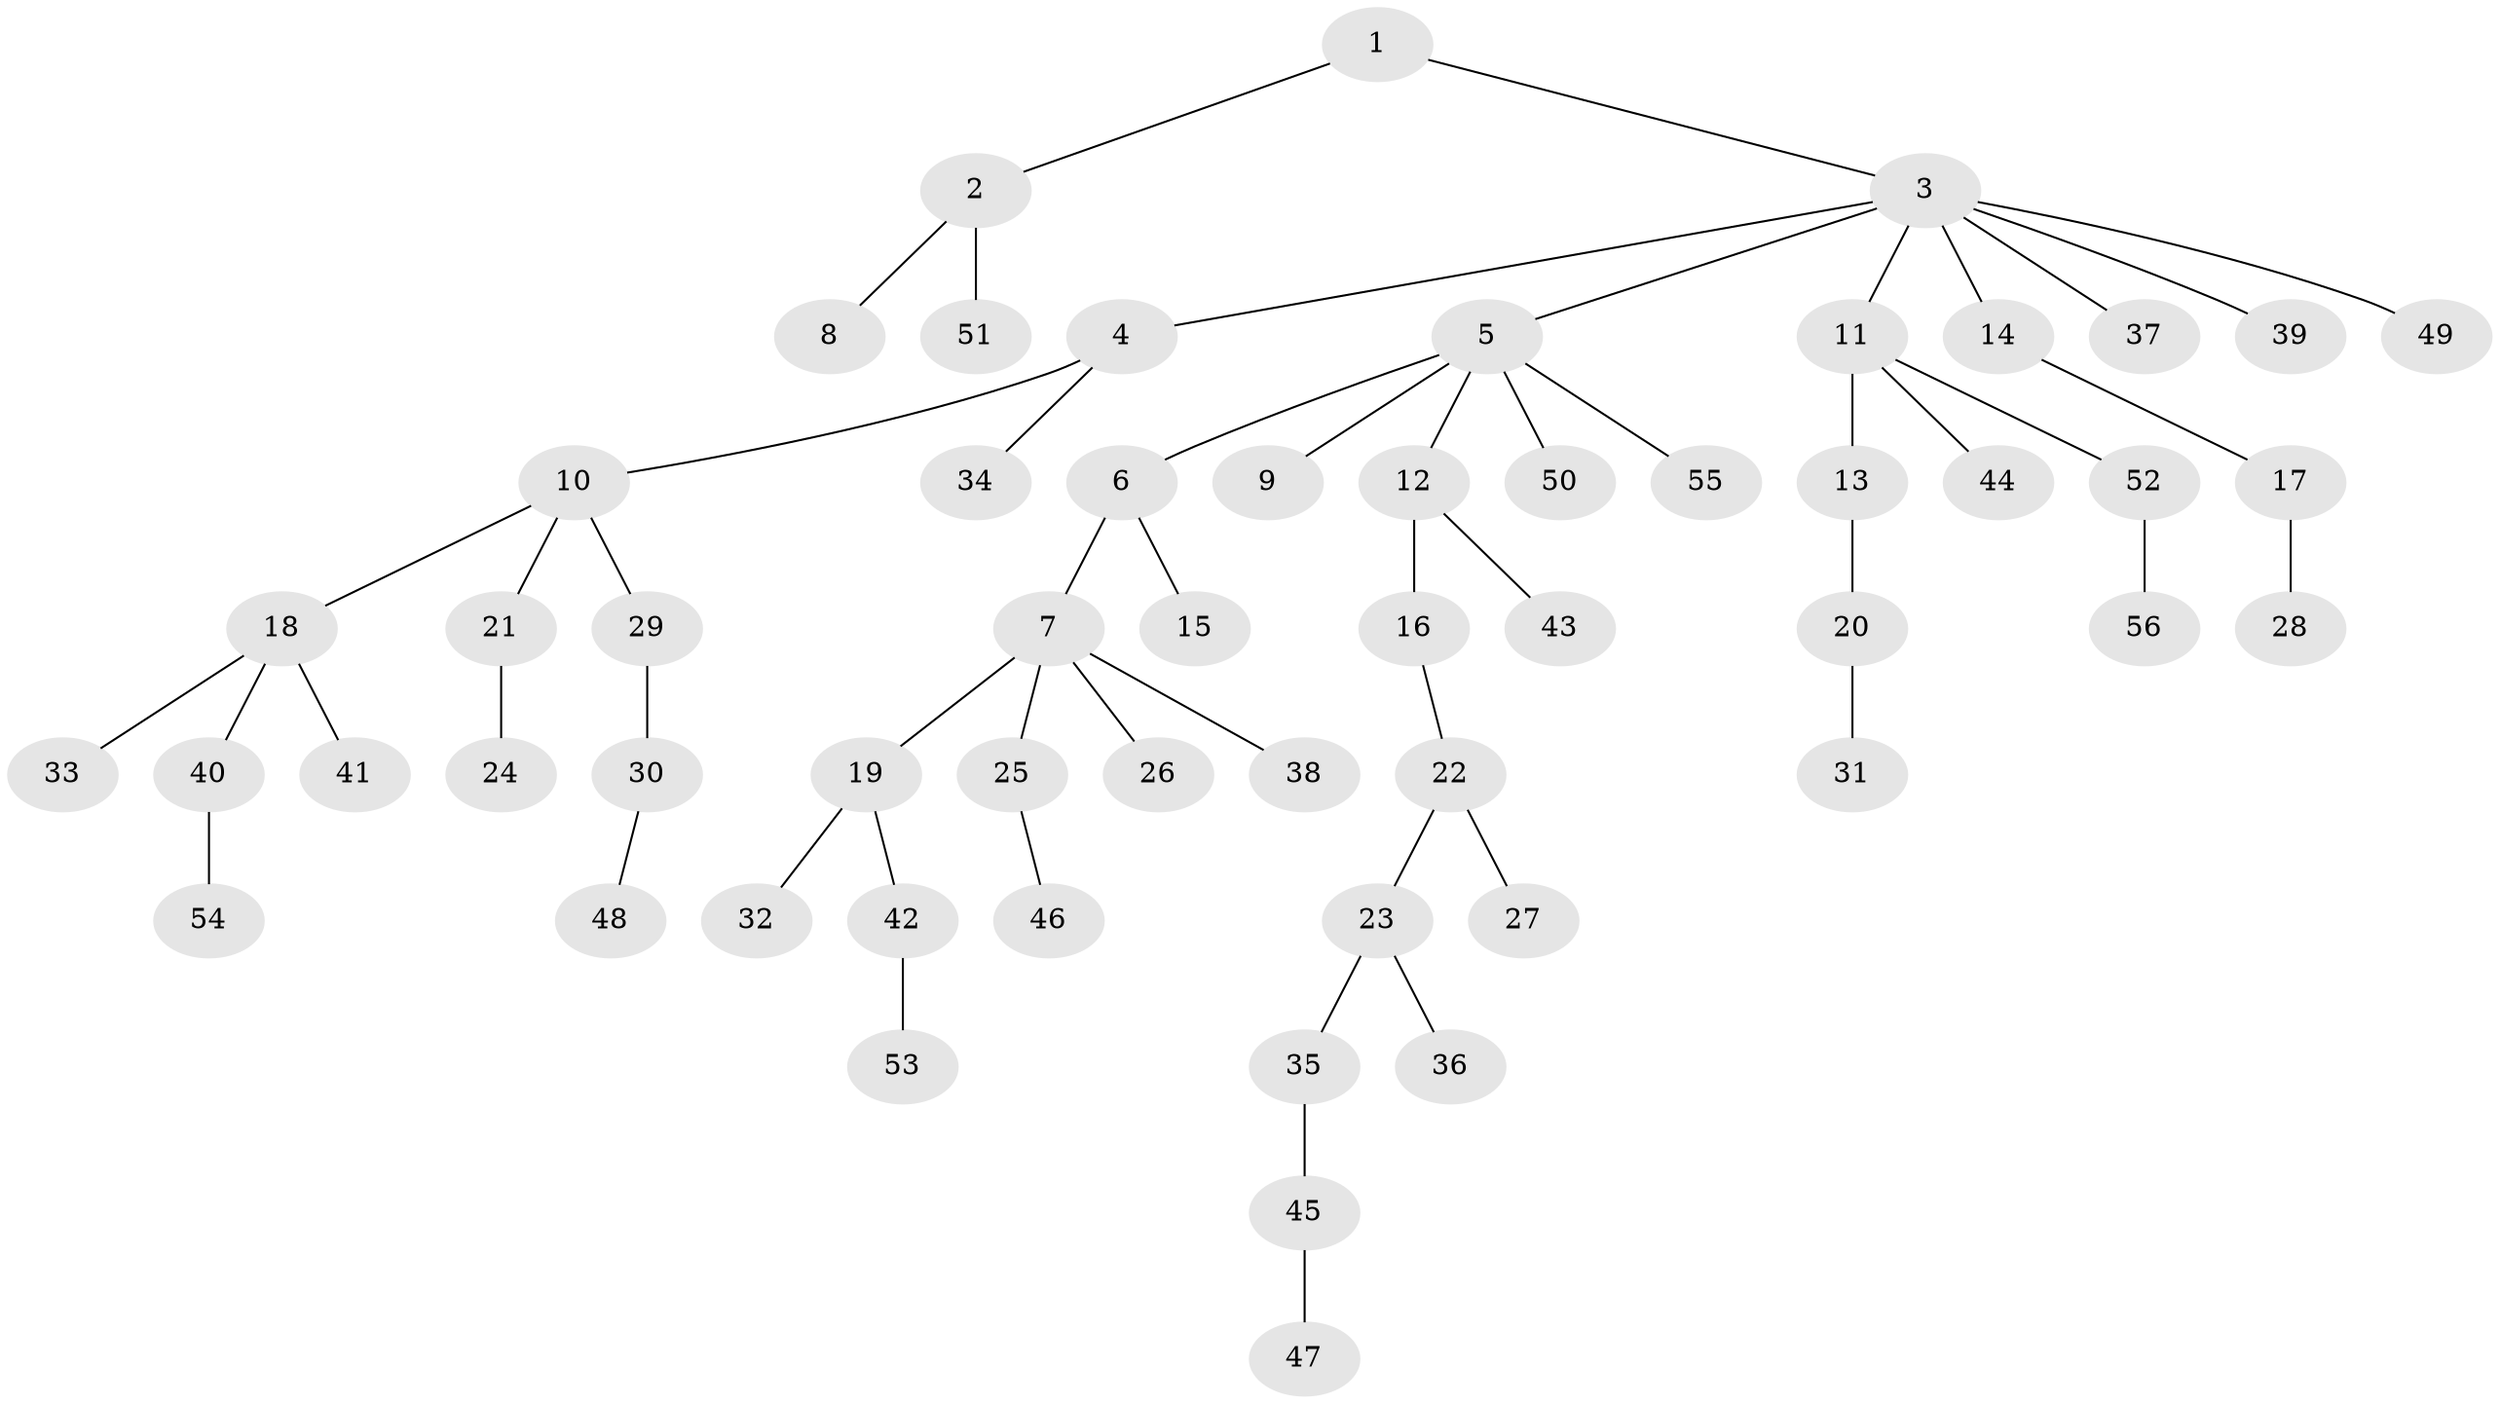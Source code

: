 // Generated by graph-tools (version 1.1) at 2025/02/03/09/25 03:02:16]
// undirected, 56 vertices, 55 edges
graph export_dot {
graph [start="1"]
  node [color=gray90,style=filled];
  1;
  2;
  3;
  4;
  5;
  6;
  7;
  8;
  9;
  10;
  11;
  12;
  13;
  14;
  15;
  16;
  17;
  18;
  19;
  20;
  21;
  22;
  23;
  24;
  25;
  26;
  27;
  28;
  29;
  30;
  31;
  32;
  33;
  34;
  35;
  36;
  37;
  38;
  39;
  40;
  41;
  42;
  43;
  44;
  45;
  46;
  47;
  48;
  49;
  50;
  51;
  52;
  53;
  54;
  55;
  56;
  1 -- 2;
  1 -- 3;
  2 -- 8;
  2 -- 51;
  3 -- 4;
  3 -- 5;
  3 -- 11;
  3 -- 14;
  3 -- 37;
  3 -- 39;
  3 -- 49;
  4 -- 10;
  4 -- 34;
  5 -- 6;
  5 -- 9;
  5 -- 12;
  5 -- 50;
  5 -- 55;
  6 -- 7;
  6 -- 15;
  7 -- 19;
  7 -- 25;
  7 -- 26;
  7 -- 38;
  10 -- 18;
  10 -- 21;
  10 -- 29;
  11 -- 13;
  11 -- 44;
  11 -- 52;
  12 -- 16;
  12 -- 43;
  13 -- 20;
  14 -- 17;
  16 -- 22;
  17 -- 28;
  18 -- 33;
  18 -- 40;
  18 -- 41;
  19 -- 32;
  19 -- 42;
  20 -- 31;
  21 -- 24;
  22 -- 23;
  22 -- 27;
  23 -- 35;
  23 -- 36;
  25 -- 46;
  29 -- 30;
  30 -- 48;
  35 -- 45;
  40 -- 54;
  42 -- 53;
  45 -- 47;
  52 -- 56;
}
